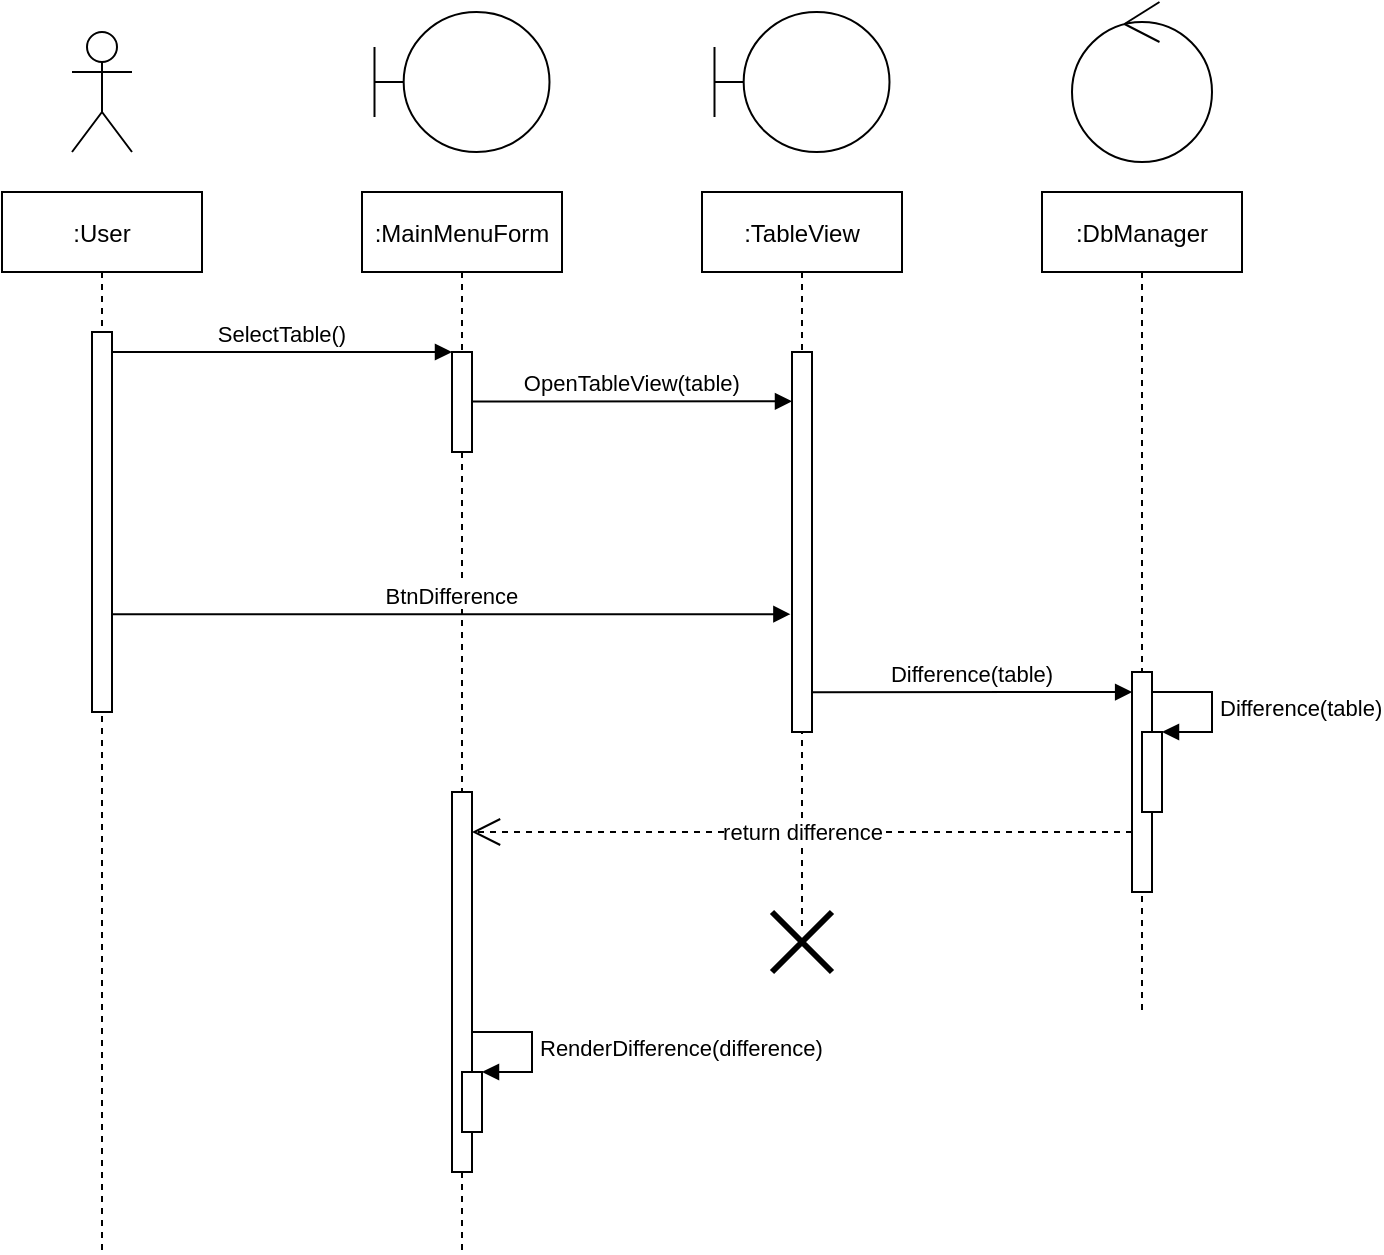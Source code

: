 <mxfile version="20.5.1" type="device"><diagram id="VeFEBI8RxUoVn_uaj6I9" name="Страница 1"><mxGraphModel dx="1022" dy="1699" grid="1" gridSize="10" guides="1" tooltips="1" connect="1" arrows="1" fold="1" page="1" pageScale="1" pageWidth="827" pageHeight="1169" math="0" shadow="0"><root><mxCell id="0"/><mxCell id="1" parent="0"/><mxCell id="vIBypX3Y3O2PQWSG4Z2E-1" value=":User" style="shape=umlLifeline;perimeter=lifelinePerimeter;container=1;collapsible=0;recursiveResize=0;rounded=0;shadow=0;strokeWidth=1;" vertex="1" parent="1"><mxGeometry x="120" y="80" width="100" height="530" as="geometry"/></mxCell><mxCell id="vIBypX3Y3O2PQWSG4Z2E-2" value="" style="points=[];perimeter=orthogonalPerimeter;rounded=0;shadow=0;strokeWidth=1;" vertex="1" parent="vIBypX3Y3O2PQWSG4Z2E-1"><mxGeometry x="45" y="70" width="10" height="190" as="geometry"/></mxCell><mxCell id="vIBypX3Y3O2PQWSG4Z2E-4" value=":MainMenuForm" style="shape=umlLifeline;perimeter=lifelinePerimeter;container=1;collapsible=0;recursiveResize=0;rounded=0;shadow=0;strokeWidth=1;" vertex="1" parent="1"><mxGeometry x="300" y="80" width="100" height="530" as="geometry"/></mxCell><mxCell id="vIBypX3Y3O2PQWSG4Z2E-5" value="" style="points=[];perimeter=orthogonalPerimeter;rounded=0;shadow=0;strokeWidth=1;" vertex="1" parent="vIBypX3Y3O2PQWSG4Z2E-4"><mxGeometry x="45" y="80" width="10" height="50" as="geometry"/></mxCell><mxCell id="vIBypX3Y3O2PQWSG4Z2E-6" value="" style="html=1;points=[];perimeter=orthogonalPerimeter;" vertex="1" parent="vIBypX3Y3O2PQWSG4Z2E-4"><mxGeometry x="45" y="300" width="10" height="190" as="geometry"/></mxCell><mxCell id="vIBypX3Y3O2PQWSG4Z2E-7" value="" style="html=1;points=[];perimeter=orthogonalPerimeter;" vertex="1" parent="vIBypX3Y3O2PQWSG4Z2E-4"><mxGeometry x="50" y="440" width="10" height="30" as="geometry"/></mxCell><mxCell id="vIBypX3Y3O2PQWSG4Z2E-8" value="RenderDifference(difference)" style="edgeStyle=orthogonalEdgeStyle;html=1;align=left;spacingLeft=2;endArrow=block;rounded=0;entryX=1;entryY=0;" edge="1" parent="vIBypX3Y3O2PQWSG4Z2E-4" target="vIBypX3Y3O2PQWSG4Z2E-7"><mxGeometry relative="1" as="geometry"><mxPoint x="55" y="420" as="sourcePoint"/><Array as="points"><mxPoint x="85" y="420"/></Array></mxGeometry></mxCell><mxCell id="vIBypX3Y3O2PQWSG4Z2E-9" value="SelectTable()" style="verticalAlign=bottom;endArrow=block;entryX=0;entryY=0;shadow=0;strokeWidth=1;" edge="1" parent="1" source="vIBypX3Y3O2PQWSG4Z2E-2" target="vIBypX3Y3O2PQWSG4Z2E-5"><mxGeometry relative="1" as="geometry"><mxPoint x="275" y="160" as="sourcePoint"/></mxGeometry></mxCell><mxCell id="vIBypX3Y3O2PQWSG4Z2E-10" value=":TableView" style="shape=umlLifeline;perimeter=lifelinePerimeter;container=1;collapsible=0;recursiveResize=0;rounded=0;shadow=0;strokeWidth=1;" vertex="1" parent="1"><mxGeometry x="470" y="80" width="100" height="370" as="geometry"/></mxCell><mxCell id="vIBypX3Y3O2PQWSG4Z2E-11" value="" style="points=[];perimeter=orthogonalPerimeter;rounded=0;shadow=0;strokeWidth=1;" vertex="1" parent="vIBypX3Y3O2PQWSG4Z2E-10"><mxGeometry x="45" y="80" width="10" height="190" as="geometry"/></mxCell><mxCell id="vIBypX3Y3O2PQWSG4Z2E-12" value="OpenTableView(table)" style="verticalAlign=bottom;endArrow=block;entryX=0;entryY=0;shadow=0;strokeWidth=1;exitX=0.993;exitY=0.496;exitDx=0;exitDy=0;exitPerimeter=0;" edge="1" parent="vIBypX3Y3O2PQWSG4Z2E-10" source="vIBypX3Y3O2PQWSG4Z2E-5"><mxGeometry relative="1" as="geometry"><mxPoint x="-110" y="105" as="sourcePoint"/><mxPoint x="45" y="104.66" as="targetPoint"/></mxGeometry></mxCell><mxCell id="vIBypX3Y3O2PQWSG4Z2E-13" value="Difference(table)" style="verticalAlign=bottom;endArrow=block;entryX=0;entryY=0;shadow=0;strokeWidth=1;exitX=0.993;exitY=0.496;exitDx=0;exitDy=0;exitPerimeter=0;" edge="1" parent="vIBypX3Y3O2PQWSG4Z2E-10"><mxGeometry relative="1" as="geometry"><mxPoint x="55" y="250.14" as="sourcePoint"/><mxPoint x="215.07" y="250" as="targetPoint"/></mxGeometry></mxCell><mxCell id="vIBypX3Y3O2PQWSG4Z2E-14" value="" style="shape=umlDestroy;whiteSpace=wrap;html=1;strokeWidth=3;" vertex="1" parent="vIBypX3Y3O2PQWSG4Z2E-10"><mxGeometry x="35" y="360" width="30" height="30" as="geometry"/></mxCell><mxCell id="vIBypX3Y3O2PQWSG4Z2E-15" value=":DbManager" style="shape=umlLifeline;perimeter=lifelinePerimeter;container=1;collapsible=0;recursiveResize=0;rounded=0;shadow=0;strokeWidth=1;" vertex="1" parent="1"><mxGeometry x="640" y="80" width="100" height="410" as="geometry"/></mxCell><mxCell id="vIBypX3Y3O2PQWSG4Z2E-16" value="" style="points=[];perimeter=orthogonalPerimeter;rounded=0;shadow=0;strokeWidth=1;" vertex="1" parent="vIBypX3Y3O2PQWSG4Z2E-15"><mxGeometry x="45" y="240" width="10" height="110" as="geometry"/></mxCell><mxCell id="vIBypX3Y3O2PQWSG4Z2E-17" value="" style="html=1;points=[];perimeter=orthogonalPerimeter;" vertex="1" parent="vIBypX3Y3O2PQWSG4Z2E-15"><mxGeometry x="50" y="270" width="10" height="40" as="geometry"/></mxCell><mxCell id="vIBypX3Y3O2PQWSG4Z2E-18" value="Difference(table)" style="edgeStyle=orthogonalEdgeStyle;html=1;align=left;spacingLeft=2;endArrow=block;rounded=0;entryX=1;entryY=0;" edge="1" parent="vIBypX3Y3O2PQWSG4Z2E-15" target="vIBypX3Y3O2PQWSG4Z2E-17"><mxGeometry relative="1" as="geometry"><mxPoint x="55" y="250" as="sourcePoint"/><Array as="points"><mxPoint x="85" y="250"/></Array></mxGeometry></mxCell><mxCell id="vIBypX3Y3O2PQWSG4Z2E-19" value="BtnDifference" style="verticalAlign=bottom;endArrow=block;shadow=0;strokeWidth=1;exitX=1.046;exitY=0.743;exitDx=0;exitDy=0;exitPerimeter=0;entryX=-0.08;entryY=0.69;entryDx=0;entryDy=0;entryPerimeter=0;" edge="1" parent="1" source="vIBypX3Y3O2PQWSG4Z2E-2" target="vIBypX3Y3O2PQWSG4Z2E-11"><mxGeometry relative="1" as="geometry"><mxPoint x="179.72" y="290" as="sourcePoint"/><mxPoint x="510" y="290" as="targetPoint"/></mxGeometry></mxCell><mxCell id="vIBypX3Y3O2PQWSG4Z2E-20" value="return difference" style="endArrow=open;endSize=12;dashed=1;html=1;rounded=0;" edge="1" parent="1" source="vIBypX3Y3O2PQWSG4Z2E-16"><mxGeometry width="160" relative="1" as="geometry"><mxPoint x="610" y="410" as="sourcePoint"/><mxPoint x="355" y="400" as="targetPoint"/><Array as="points"><mxPoint x="560" y="400"/></Array></mxGeometry></mxCell><mxCell id="vIBypX3Y3O2PQWSG4Z2E-21" value="" style="shape=umlBoundary;whiteSpace=wrap;html=1;" vertex="1" parent="1"><mxGeometry x="306.25" y="-10" width="87.5" height="70" as="geometry"/></mxCell><mxCell id="vIBypX3Y3O2PQWSG4Z2E-22" value="" style="shape=umlBoundary;whiteSpace=wrap;html=1;" vertex="1" parent="1"><mxGeometry x="476.25" y="-10" width="87.5" height="70" as="geometry"/></mxCell><mxCell id="vIBypX3Y3O2PQWSG4Z2E-23" value="" style="ellipse;shape=umlControl;whiteSpace=wrap;html=1;" vertex="1" parent="1"><mxGeometry x="655" y="-15" width="70" height="80" as="geometry"/></mxCell><mxCell id="vIBypX3Y3O2PQWSG4Z2E-24" value="" style="shape=umlActor;verticalLabelPosition=bottom;verticalAlign=top;html=1;" vertex="1" parent="1"><mxGeometry x="155" width="30" height="60" as="geometry"/></mxCell></root></mxGraphModel></diagram></mxfile>